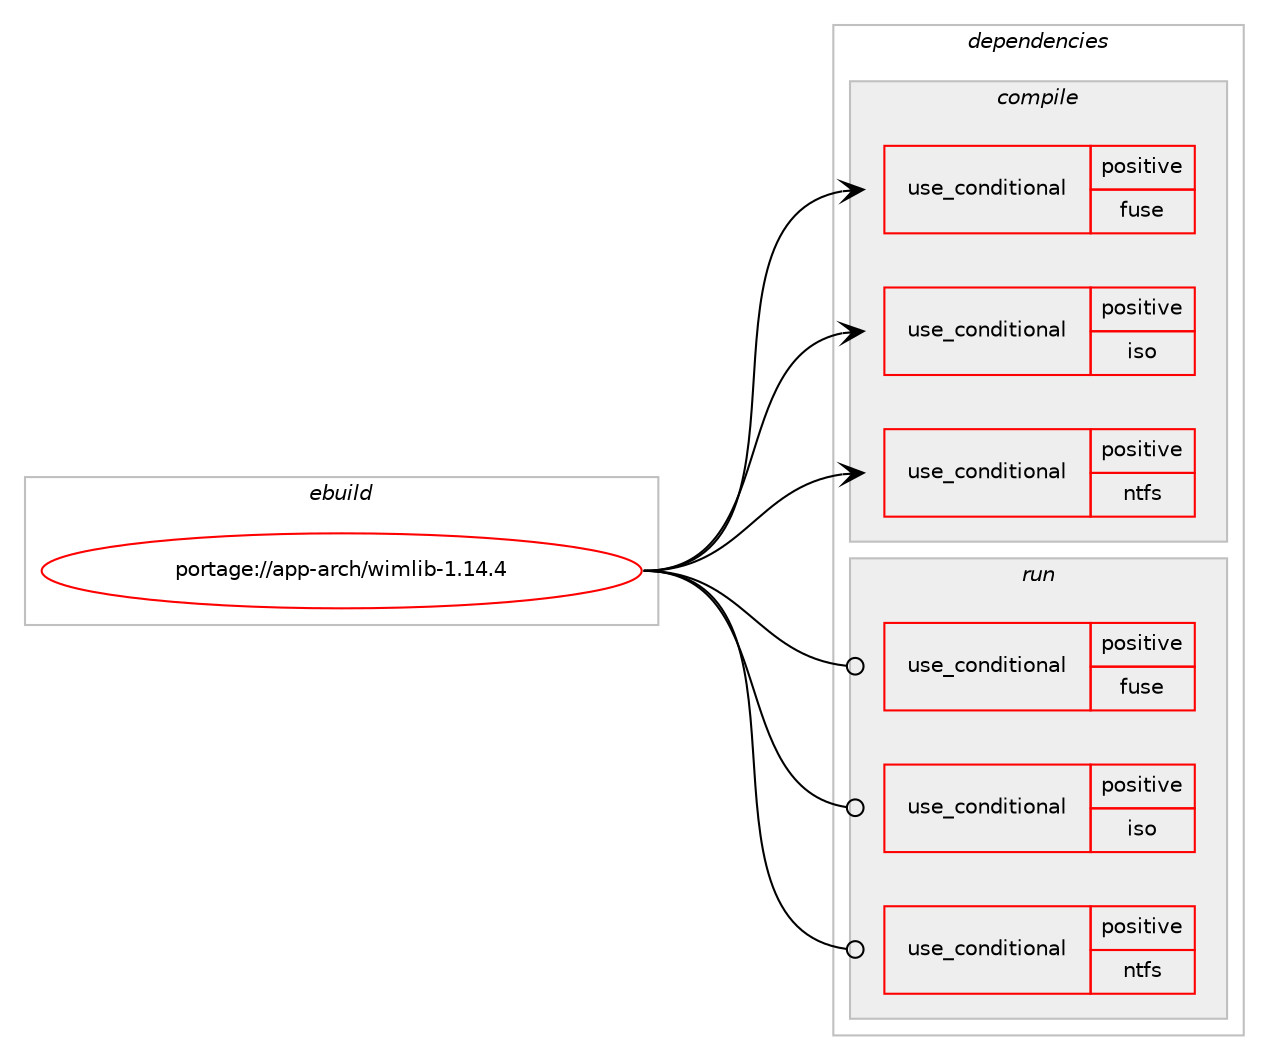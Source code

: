 digraph prolog {

# *************
# Graph options
# *************

newrank=true;
concentrate=true;
compound=true;
graph [rankdir=LR,fontname=Helvetica,fontsize=10,ranksep=1.5];#, ranksep=2.5, nodesep=0.2];
edge  [arrowhead=vee];
node  [fontname=Helvetica,fontsize=10];

# **********
# The ebuild
# **********

subgraph cluster_leftcol {
color=gray;
rank=same;
label=<<i>ebuild</i>>;
id [label="portage://app-arch/wimlib-1.14.4", color=red, width=4, href="../app-arch/wimlib-1.14.4.svg"];
}

# ****************
# The dependencies
# ****************

subgraph cluster_midcol {
color=gray;
label=<<i>dependencies</i>>;
subgraph cluster_compile {
fillcolor="#eeeeee";
style=filled;
label=<<i>compile</i>>;
subgraph cond2023 {
dependency3230 [label=<<TABLE BORDER="0" CELLBORDER="1" CELLSPACING="0" CELLPADDING="4"><TR><TD ROWSPAN="3" CELLPADDING="10">use_conditional</TD></TR><TR><TD>positive</TD></TR><TR><TD>fuse</TD></TR></TABLE>>, shape=none, color=red];
# *** BEGIN UNKNOWN DEPENDENCY TYPE (TODO) ***
# dependency3230 -> package_dependency(portage://app-arch/wimlib-1.14.4,install,no,sys-fs,fuse,none,[,,],[slot(3)],[])
# *** END UNKNOWN DEPENDENCY TYPE (TODO) ***

}
id:e -> dependency3230:w [weight=20,style="solid",arrowhead="vee"];
subgraph cond2024 {
dependency3231 [label=<<TABLE BORDER="0" CELLBORDER="1" CELLSPACING="0" CELLPADDING="4"><TR><TD ROWSPAN="3" CELLPADDING="10">use_conditional</TD></TR><TR><TD>positive</TD></TR><TR><TD>iso</TD></TR></TABLE>>, shape=none, color=red];
# *** BEGIN UNKNOWN DEPENDENCY TYPE (TODO) ***
# dependency3231 -> package_dependency(portage://app-arch/wimlib-1.14.4,install,no,app-arch,cabextract,none,[,,],[],[])
# *** END UNKNOWN DEPENDENCY TYPE (TODO) ***

# *** BEGIN UNKNOWN DEPENDENCY TYPE (TODO) ***
# dependency3231 -> package_dependency(portage://app-arch/wimlib-1.14.4,install,no,app-cdr,cdrtools,none,[,,],[],[])
# *** END UNKNOWN DEPENDENCY TYPE (TODO) ***

}
id:e -> dependency3231:w [weight=20,style="solid",arrowhead="vee"];
subgraph cond2025 {
dependency3232 [label=<<TABLE BORDER="0" CELLBORDER="1" CELLSPACING="0" CELLPADDING="4"><TR><TD ROWSPAN="3" CELLPADDING="10">use_conditional</TD></TR><TR><TD>positive</TD></TR><TR><TD>ntfs</TD></TR></TABLE>>, shape=none, color=red];
# *** BEGIN UNKNOWN DEPENDENCY TYPE (TODO) ***
# dependency3232 -> package_dependency(portage://app-arch/wimlib-1.14.4,install,no,sys-fs,ntfs3g,none,[,,],any_same_slot,[])
# *** END UNKNOWN DEPENDENCY TYPE (TODO) ***

}
id:e -> dependency3232:w [weight=20,style="solid",arrowhead="vee"];
}
subgraph cluster_compileandrun {
fillcolor="#eeeeee";
style=filled;
label=<<i>compile and run</i>>;
}
subgraph cluster_run {
fillcolor="#eeeeee";
style=filled;
label=<<i>run</i>>;
subgraph cond2026 {
dependency3233 [label=<<TABLE BORDER="0" CELLBORDER="1" CELLSPACING="0" CELLPADDING="4"><TR><TD ROWSPAN="3" CELLPADDING="10">use_conditional</TD></TR><TR><TD>positive</TD></TR><TR><TD>fuse</TD></TR></TABLE>>, shape=none, color=red];
# *** BEGIN UNKNOWN DEPENDENCY TYPE (TODO) ***
# dependency3233 -> package_dependency(portage://app-arch/wimlib-1.14.4,run,no,sys-fs,fuse,none,[,,],[slot(3)],[])
# *** END UNKNOWN DEPENDENCY TYPE (TODO) ***

}
id:e -> dependency3233:w [weight=20,style="solid",arrowhead="odot"];
subgraph cond2027 {
dependency3234 [label=<<TABLE BORDER="0" CELLBORDER="1" CELLSPACING="0" CELLPADDING="4"><TR><TD ROWSPAN="3" CELLPADDING="10">use_conditional</TD></TR><TR><TD>positive</TD></TR><TR><TD>iso</TD></TR></TABLE>>, shape=none, color=red];
# *** BEGIN UNKNOWN DEPENDENCY TYPE (TODO) ***
# dependency3234 -> package_dependency(portage://app-arch/wimlib-1.14.4,run,no,app-arch,cabextract,none,[,,],[],[])
# *** END UNKNOWN DEPENDENCY TYPE (TODO) ***

# *** BEGIN UNKNOWN DEPENDENCY TYPE (TODO) ***
# dependency3234 -> package_dependency(portage://app-arch/wimlib-1.14.4,run,no,app-cdr,cdrtools,none,[,,],[],[])
# *** END UNKNOWN DEPENDENCY TYPE (TODO) ***

}
id:e -> dependency3234:w [weight=20,style="solid",arrowhead="odot"];
subgraph cond2028 {
dependency3235 [label=<<TABLE BORDER="0" CELLBORDER="1" CELLSPACING="0" CELLPADDING="4"><TR><TD ROWSPAN="3" CELLPADDING="10">use_conditional</TD></TR><TR><TD>positive</TD></TR><TR><TD>ntfs</TD></TR></TABLE>>, shape=none, color=red];
# *** BEGIN UNKNOWN DEPENDENCY TYPE (TODO) ***
# dependency3235 -> package_dependency(portage://app-arch/wimlib-1.14.4,run,no,sys-fs,ntfs3g,none,[,,],any_same_slot,[])
# *** END UNKNOWN DEPENDENCY TYPE (TODO) ***

}
id:e -> dependency3235:w [weight=20,style="solid",arrowhead="odot"];
}
}

# **************
# The candidates
# **************

subgraph cluster_choices {
rank=same;
color=gray;
label=<<i>candidates</i>>;

}

}
